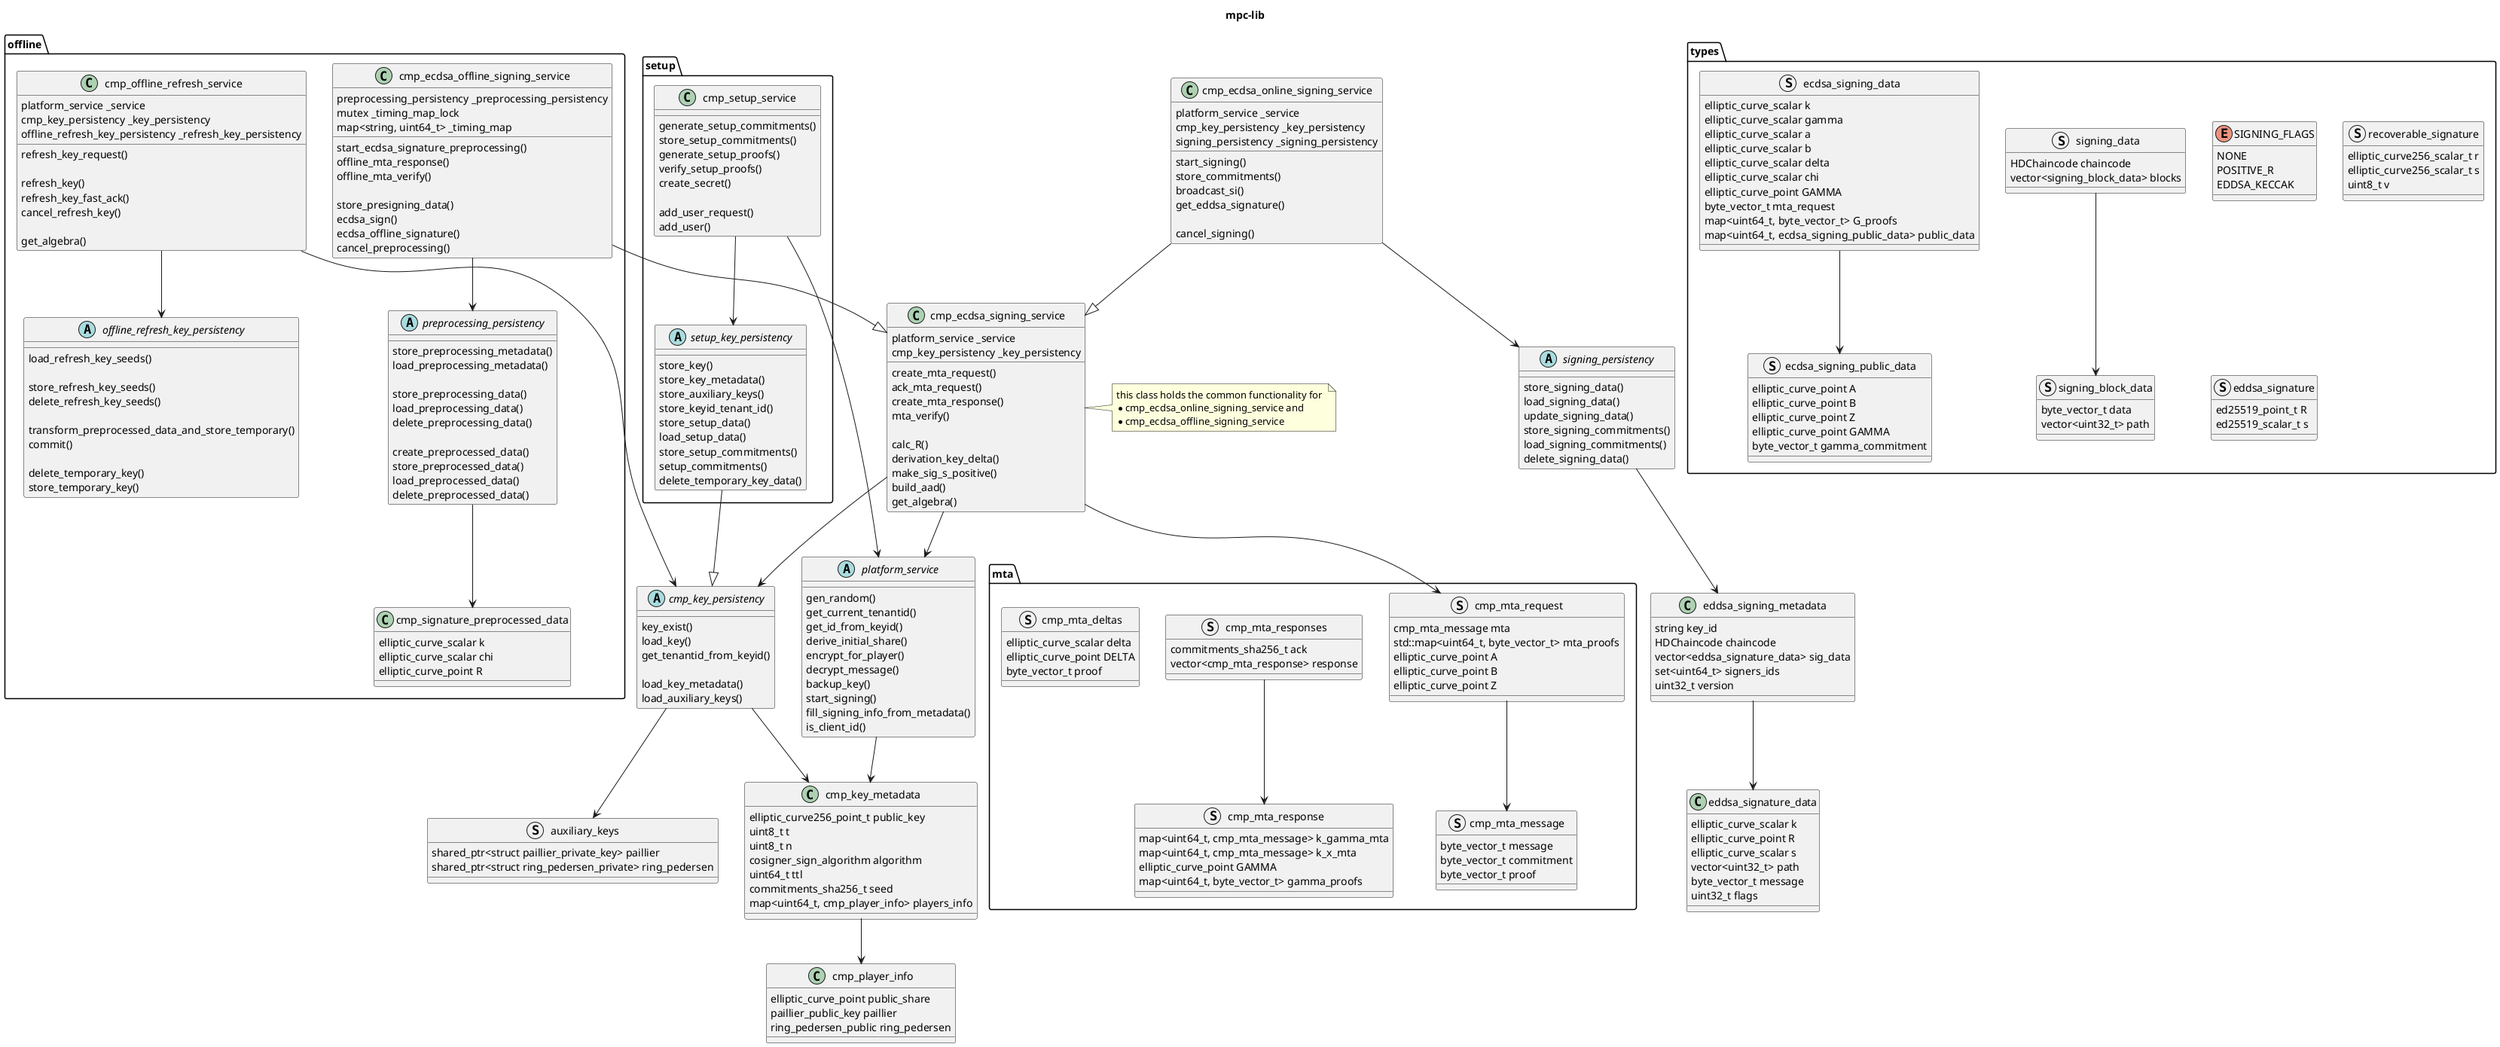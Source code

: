 @startuml

title mpc-lib
'- cmp_signature_preprocessed_data.h




'- key id 
'- request id
' void cmp_ecdsa_offline_signing_service::ecdsa_sign

' cmp_ecdsa_online_signing_service::get_si(
' clac sig.s = k(m + r * delta) +r(k * x + Chi)

' s = k ^-1 e + r (k^-1 *aplha + Beta - Beta)
' where e is message
' Calculate s = k−1 (z + r dA) mod n. If s=0, go back to step 3.
' r is x of public hey


/'
throw_cosigner_exception(GFp_curve_algebra_mul_scalars(curve, &tmp, sig.r, sizeof(elliptic_curve256_scalar_t), delta.data, sizeof(elliptic_curve256_scalar_t)));

'/ 
package mta {
    struct cmp_mta_message {
        byte_vector_t message
        byte_vector_t commitment
        byte_vector_t proof
    }


    struct cmp_mta_request {
        cmp_mta_message mta
        std::map<uint64_t, byte_vector_t> mta_proofs
        elliptic_curve_point A
        elliptic_curve_point B
        elliptic_curve_point Z
    }

    cmp_mta_request --> cmp_mta_message



    struct cmp_mta_response {
        map<uint64_t, cmp_mta_message> k_gamma_mta
        map<uint64_t, cmp_mta_message> k_x_mta
        elliptic_curve_point GAMMA
        map<uint64_t, byte_vector_t> gamma_proofs
    }

    struct cmp_mta_responses {
        commitments_sha256_t ack
        vector<cmp_mta_response> response
    }

    cmp_mta_responses --> cmp_mta_response

    struct cmp_mta_deltas {
        elliptic_curve_scalar delta
        elliptic_curve_point DELTA
        byte_vector_t proof
    }

}

package types {
    enum SIGNING_FLAGS {
        NONE         
        POSITIVE_R   
        EDDSA_KECCAK 
    }

    struct signing_block_data {
        byte_vector_t data
        vector<uint32_t> path
    }

    struct signing_data
    {
        HDChaincode chaincode
        vector<signing_block_data> blocks
    }

    signing_data --> signing_block_data

    struct recoverable_signature {
        elliptic_curve256_scalar_t r
        elliptic_curve256_scalar_t s
        uint8_t v
    }

    struct eddsa_signature {
        ed25519_point_t R
        ed25519_scalar_t s
    }

    struct ecdsa_signing_public_data {
        elliptic_curve_point A
        elliptic_curve_point B
        elliptic_curve_point Z
        elliptic_curve_point GAMMA
        byte_vector_t gamma_commitment
    }

    struct ecdsa_signing_data {
        elliptic_curve_scalar k
        elliptic_curve_scalar gamma
        elliptic_curve_scalar a
        elliptic_curve_scalar b
        elliptic_curve_scalar delta
        elliptic_curve_scalar chi
        elliptic_curve_point GAMMA
        byte_vector_t mta_request
        map<uint64_t, byte_vector_t> G_proofs
        map<uint64_t, ecdsa_signing_public_data> public_data
    }

    ecdsa_signing_data --> ecdsa_signing_public_data
}

class cmp_player_info {
    elliptic_curve_point public_share
    paillier_public_key paillier
    ring_pedersen_public ring_pedersen
}

class cmp_key_metadata{
    elliptic_curve256_point_t public_key
    uint8_t t
    uint8_t n
    cosigner_sign_algorithm algorithm
    uint64_t ttl
    commitments_sha256_t seed
    map<uint64_t, cmp_player_info> players_info
}

cmp_key_metadata --> cmp_player_info


struct auxiliary_keys {
    shared_ptr<struct paillier_private_key> paillier
    shared_ptr<struct ring_pedersen_private> ring_pedersen
}


abstract class platform_service {
    gen_random()
    get_current_tenantid()
    get_id_from_keyid()
    derive_initial_share() 
    encrypt_for_player()
    decrypt_message()
    backup_key()
    start_signing()
    fill_signing_info_from_metadata() 
    is_client_id()
}
platform_service -> cmp_key_metadata

abstract class cmp_key_persistency {
    key_exist()
    load_key()
    get_tenantid_from_keyid()

    load_key_metadata()
    load_auxiliary_keys()
}
cmp_key_persistency --> auxiliary_keys
cmp_key_persistency --> cmp_key_metadata

package setup {

    abstract class setup_key_persistency {
        store_key()
        store_key_metadata()
        store_auxiliary_keys()
        store_keyid_tenant_id()
        store_setup_data()
        load_setup_data()
        store_setup_commitments()
        setup_commitments()
        delete_temporary_key_data()
    }

    setup_key_persistency --|> cmp_key_persistency


    class cmp_setup_service {
        generate_setup_commitments()
        store_setup_commitments()
        generate_setup_proofs()
        verify_setup_proofs()
        create_secret()

        add_user_request()
        add_user()
    }

    cmp_setup_service --> platform_service
    cmp_setup_service --> setup_key_persistency
}

class eddsa_signature_data {
    elliptic_curve_scalar k
    elliptic_curve_point R
    elliptic_curve_scalar s
    vector<uint32_t> path
    byte_vector_t message
    uint32_t flags
}

class eddsa_signing_metadata {
    string key_id
    HDChaincode chaincode
    vector<eddsa_signature_data> sig_data
    set<uint64_t> signers_ids
    uint32_t version
}

eddsa_signing_metadata --> eddsa_signature_data

abstract class signing_persistency {
    store_signing_data()
    load_signing_data()
    update_signing_data()
    store_signing_commitments()
    load_signing_commitments()
    delete_signing_data()
}

signing_persistency --> eddsa_signing_metadata


class cmp_ecdsa_online_signing_service {
    start_signing()
    store_commitments()
    broadcast_si()
    get_eddsa_signature()

    cancel_signing()

    platform_service _service
    cmp_key_persistency _key_persistency
    signing_persistency _signing_persistency
}

cmp_ecdsa_online_signing_service --> signing_persistency

package offline {

    class cmp_signature_preprocessed_data {
        elliptic_curve_scalar k
        elliptic_curve_scalar chi
        elliptic_curve_point R
    }

    abstract class preprocessing_persistency {
        store_preprocessing_metadata()
        load_preprocessing_metadata()

        store_preprocessing_data()
        load_preprocessing_data()
        delete_preprocessing_data()
    
        create_preprocessed_data()
        store_preprocessed_data()
        load_preprocessed_data()
        delete_preprocessed_data()
    }

    preprocessing_persistency --> cmp_signature_preprocessed_data


    class cmp_ecdsa_offline_signing_service  {
        start_ecdsa_signature_preprocessing()
        offline_mta_response()
        offline_mta_verify()

        store_presigning_data()
        ecdsa_sign()
        ecdsa_offline_signature()
        cancel_preprocessing()
        preprocessing_persistency _preprocessing_persistency
        mutex _timing_map_lock
        map<string, uint64_t> _timing_map
    }

    cmp_ecdsa_offline_signing_service --> preprocessing_persistency


    abstract class offline_refresh_key_persistency {
        load_refresh_key_seeds()
        
        store_refresh_key_seeds()
        delete_refresh_key_seeds()
        
        transform_preprocessed_data_and_store_temporary()
        commit()

        delete_temporary_key()
        store_temporary_key()
    }


    class cmp_offline_refresh_service {
        refresh_key_request()
        
        refresh_key()
        refresh_key_fast_ack()
        cancel_refresh_key()

        get_algebra()

        platform_service _service
        cmp_key_persistency _key_persistency
        offline_refresh_key_persistency _refresh_key_persistency
    }
    cmp_offline_refresh_service --> offline_refresh_key_persistency
    cmp_offline_refresh_service --> cmp_key_persistency

}

class cmp_ecdsa_signing_service {
    create_mta_request()
    ack_mta_request()
    create_mta_response()
    mta_verify()

    calc_R()
    derivation_key_delta()
    make_sig_s_positive()
    build_aad()
    get_algebra()
    
    platform_service _service
    cmp_key_persistency _key_persistency
}
note right
this class holds the common functionality for 
* cmp_ecdsa_online_signing_service and 
* cmp_ecdsa_offline_signing_service
end note


cmp_ecdsa_signing_service --> platform_service
cmp_ecdsa_signing_service --> cmp_key_persistency
cmp_ecdsa_signing_service --> cmp_mta_request

cmp_ecdsa_offline_signing_service --|>  cmp_ecdsa_signing_service
cmp_ecdsa_online_signing_service --|>  cmp_ecdsa_signing_service



@enduml
